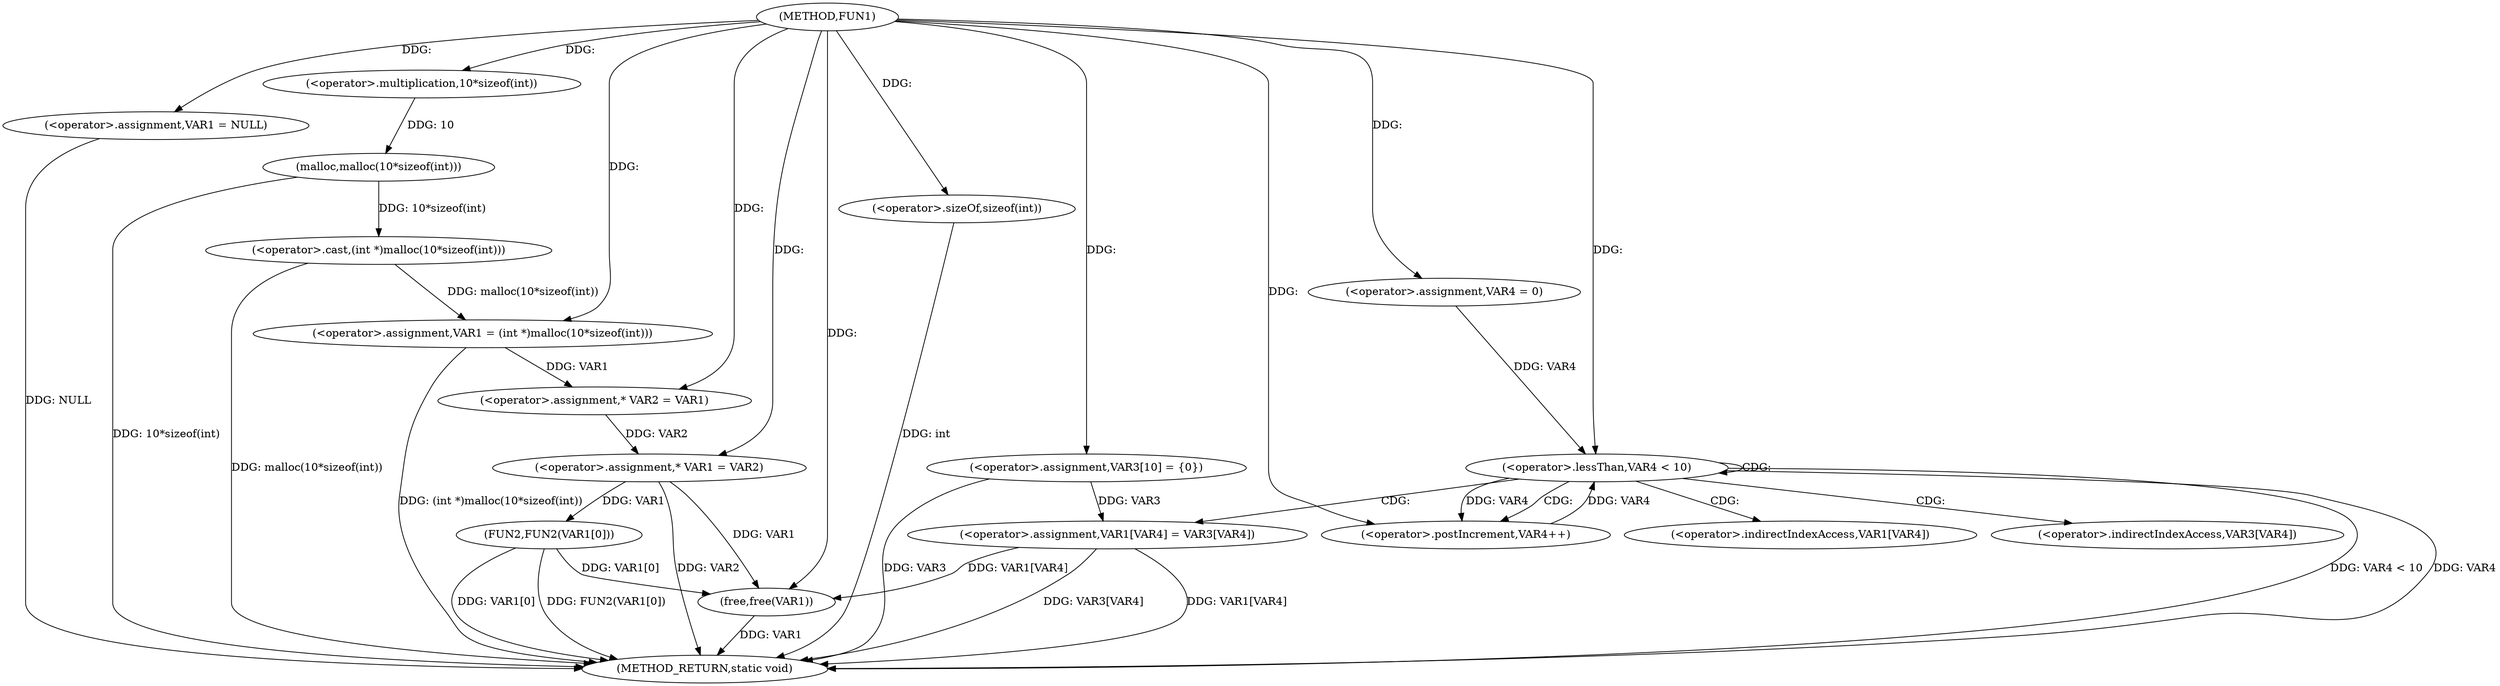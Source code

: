digraph FUN1 {  
"1000100" [label = "(METHOD,FUN1)" ]
"1000152" [label = "(METHOD_RETURN,static void)" ]
"1000103" [label = "(<operator>.assignment,VAR1 = NULL)" ]
"1000106" [label = "(<operator>.assignment,VAR1 = (int *)malloc(10*sizeof(int)))" ]
"1000108" [label = "(<operator>.cast,(int *)malloc(10*sizeof(int)))" ]
"1000110" [label = "(malloc,malloc(10*sizeof(int)))" ]
"1000111" [label = "(<operator>.multiplication,10*sizeof(int))" ]
"1000113" [label = "(<operator>.sizeOf,sizeof(int))" ]
"1000117" [label = "(<operator>.assignment,* VAR2 = VAR1)" ]
"1000121" [label = "(<operator>.assignment,* VAR1 = VAR2)" ]
"1000126" [label = "(<operator>.assignment,VAR3[10] = {0})" ]
"1000130" [label = "(<operator>.assignment,VAR4 = 0)" ]
"1000133" [label = "(<operator>.lessThan,VAR4 < 10)" ]
"1000136" [label = "(<operator>.postIncrement,VAR4++)" ]
"1000139" [label = "(<operator>.assignment,VAR1[VAR4] = VAR3[VAR4])" ]
"1000146" [label = "(FUN2,FUN2(VAR1[0]))" ]
"1000150" [label = "(free,free(VAR1))" ]
"1000140" [label = "(<operator>.indirectIndexAccess,VAR1[VAR4])" ]
"1000143" [label = "(<operator>.indirectIndexAccess,VAR3[VAR4])" ]
  "1000106" -> "1000152"  [ label = "DDG: (int *)malloc(10*sizeof(int))"] 
  "1000150" -> "1000152"  [ label = "DDG: VAR1"] 
  "1000103" -> "1000152"  [ label = "DDG: NULL"] 
  "1000113" -> "1000152"  [ label = "DDG: int"] 
  "1000139" -> "1000152"  [ label = "DDG: VAR1[VAR4]"] 
  "1000126" -> "1000152"  [ label = "DDG: VAR3"] 
  "1000133" -> "1000152"  [ label = "DDG: VAR4 < 10"] 
  "1000146" -> "1000152"  [ label = "DDG: FUN2(VAR1[0])"] 
  "1000121" -> "1000152"  [ label = "DDG: VAR2"] 
  "1000133" -> "1000152"  [ label = "DDG: VAR4"] 
  "1000108" -> "1000152"  [ label = "DDG: malloc(10*sizeof(int))"] 
  "1000139" -> "1000152"  [ label = "DDG: VAR3[VAR4]"] 
  "1000146" -> "1000152"  [ label = "DDG: VAR1[0]"] 
  "1000110" -> "1000152"  [ label = "DDG: 10*sizeof(int)"] 
  "1000100" -> "1000103"  [ label = "DDG: "] 
  "1000108" -> "1000106"  [ label = "DDG: malloc(10*sizeof(int))"] 
  "1000100" -> "1000106"  [ label = "DDG: "] 
  "1000110" -> "1000108"  [ label = "DDG: 10*sizeof(int)"] 
  "1000111" -> "1000110"  [ label = "DDG: 10"] 
  "1000100" -> "1000111"  [ label = "DDG: "] 
  "1000100" -> "1000113"  [ label = "DDG: "] 
  "1000106" -> "1000117"  [ label = "DDG: VAR1"] 
  "1000100" -> "1000117"  [ label = "DDG: "] 
  "1000117" -> "1000121"  [ label = "DDG: VAR2"] 
  "1000100" -> "1000121"  [ label = "DDG: "] 
  "1000100" -> "1000126"  [ label = "DDG: "] 
  "1000100" -> "1000130"  [ label = "DDG: "] 
  "1000136" -> "1000133"  [ label = "DDG: VAR4"] 
  "1000130" -> "1000133"  [ label = "DDG: VAR4"] 
  "1000100" -> "1000133"  [ label = "DDG: "] 
  "1000133" -> "1000136"  [ label = "DDG: VAR4"] 
  "1000100" -> "1000136"  [ label = "DDG: "] 
  "1000126" -> "1000139"  [ label = "DDG: VAR3"] 
  "1000121" -> "1000146"  [ label = "DDG: VAR1"] 
  "1000139" -> "1000150"  [ label = "DDG: VAR1[VAR4]"] 
  "1000121" -> "1000150"  [ label = "DDG: VAR1"] 
  "1000146" -> "1000150"  [ label = "DDG: VAR1[0]"] 
  "1000100" -> "1000150"  [ label = "DDG: "] 
  "1000133" -> "1000139"  [ label = "CDG: "] 
  "1000133" -> "1000133"  [ label = "CDG: "] 
  "1000133" -> "1000143"  [ label = "CDG: "] 
  "1000133" -> "1000136"  [ label = "CDG: "] 
  "1000133" -> "1000140"  [ label = "CDG: "] 
}
